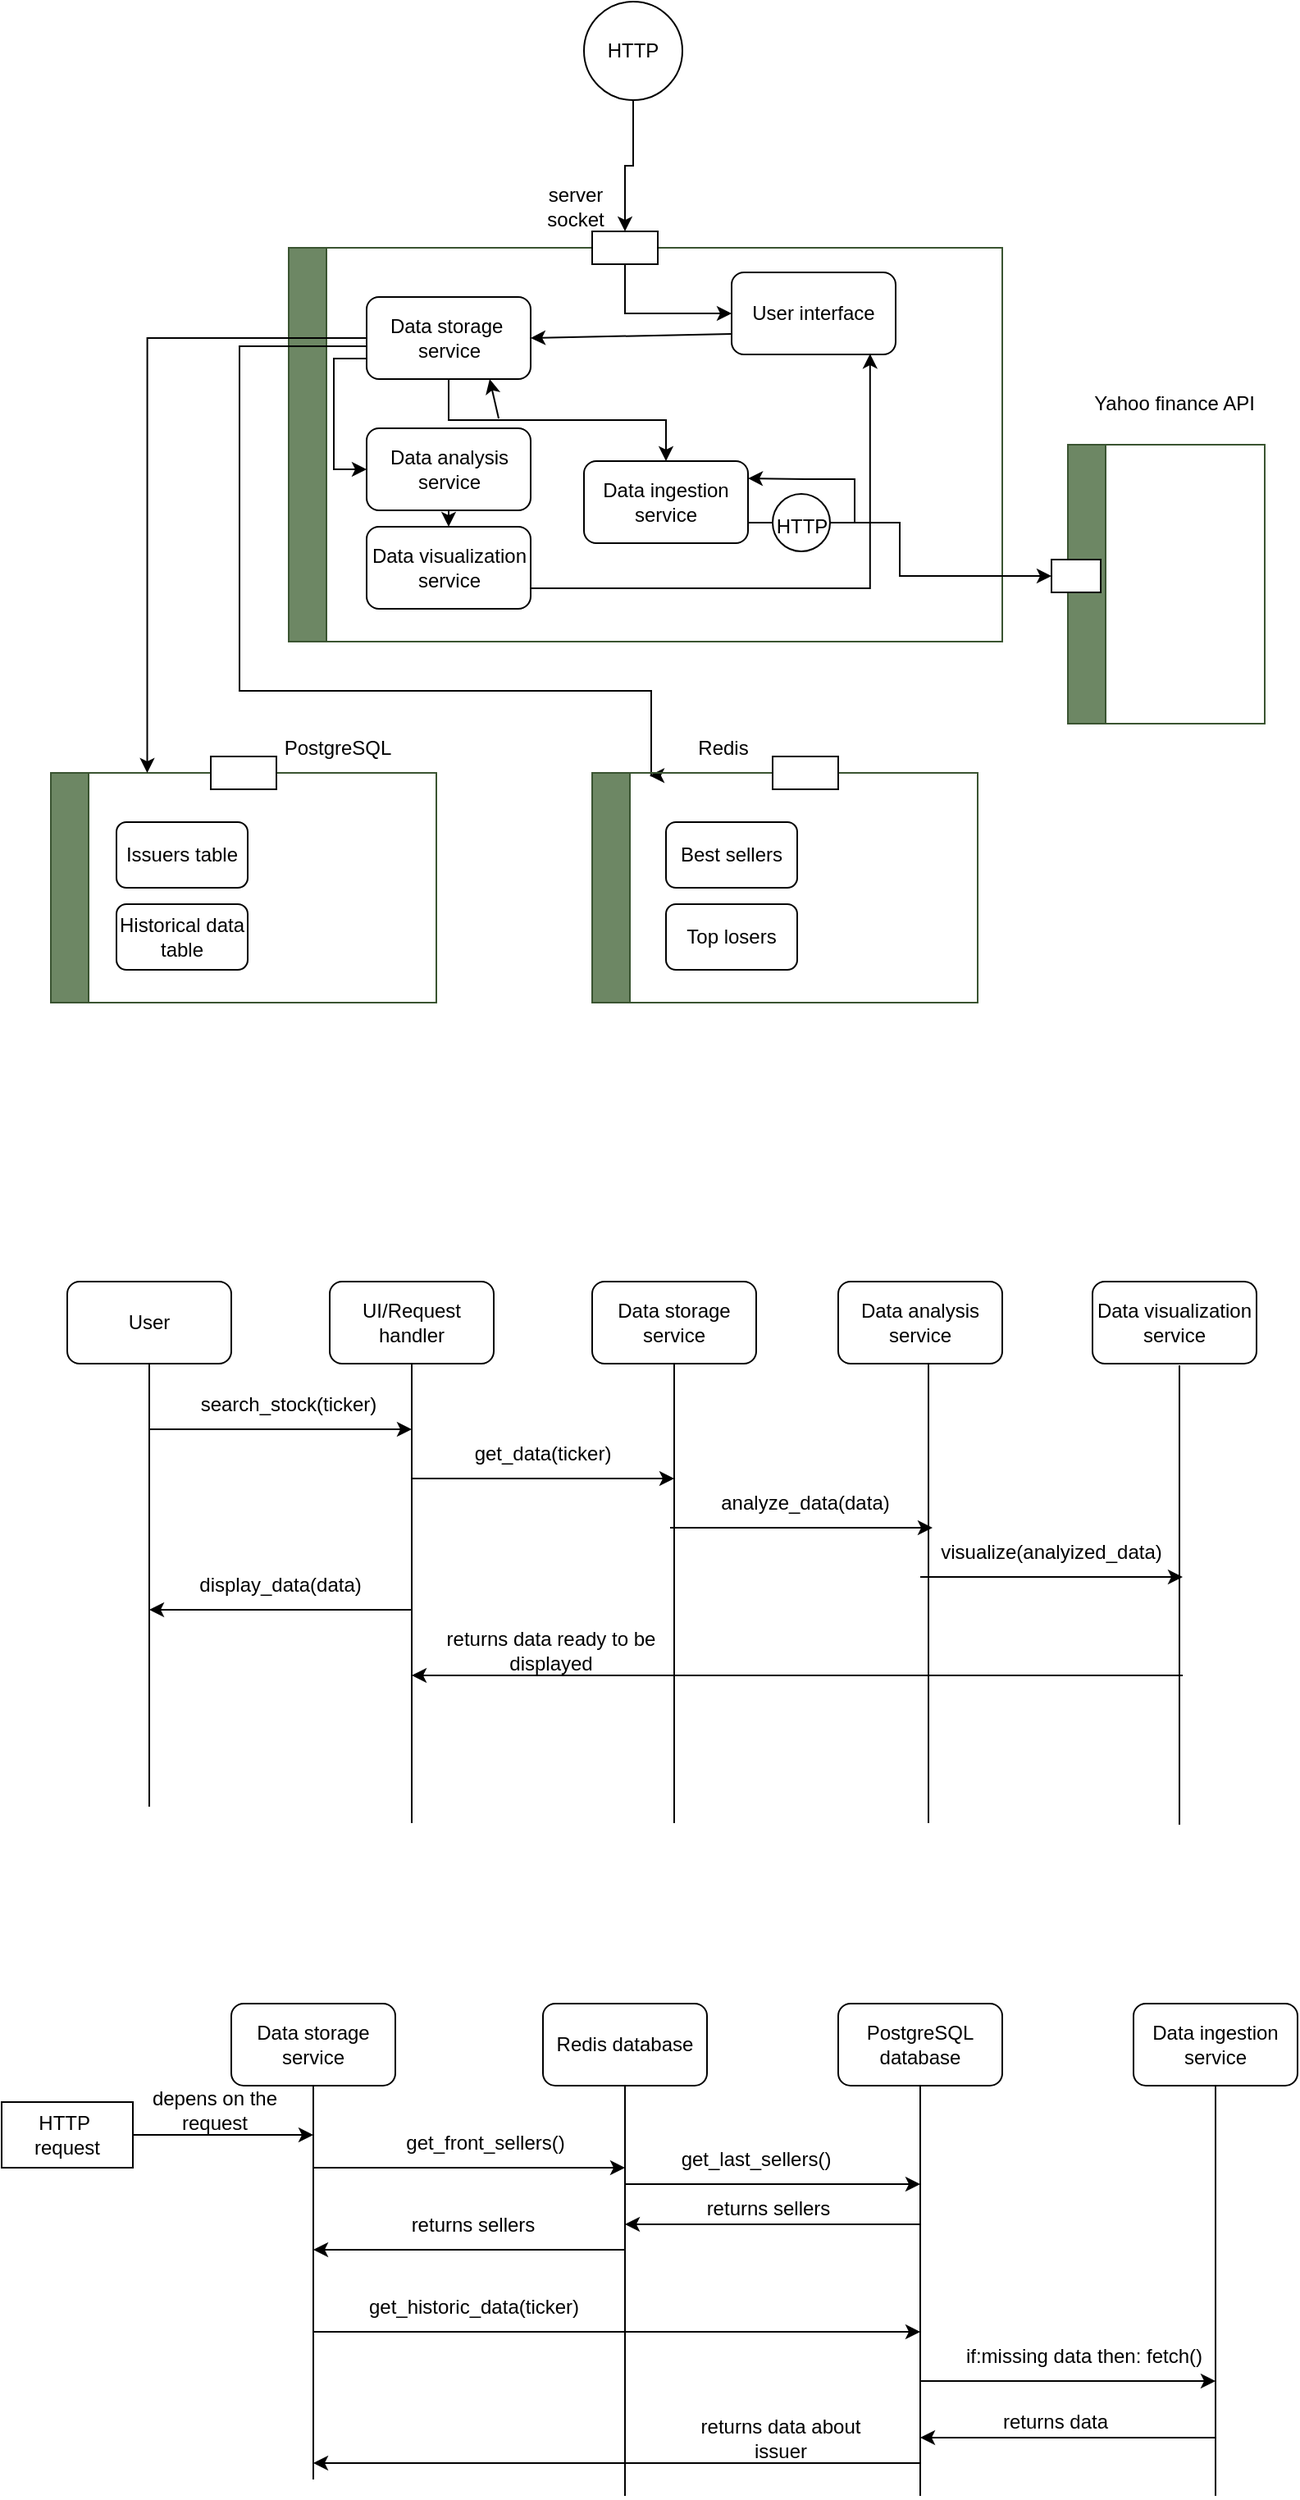 <mxfile version="24.8.6">
  <diagram name="Page-1" id="2GgYjxKg8fthBnxhSmMo">
    <mxGraphModel dx="1050" dy="565" grid="1" gridSize="10" guides="1" tooltips="1" connect="1" arrows="1" fold="1" page="1" pageScale="1" pageWidth="850" pageHeight="1100" math="0" shadow="0">
      <root>
        <mxCell id="0" />
        <mxCell id="1" parent="0" />
        <mxCell id="MggVkjKiFX7NHNyGW4GG-12" style="edgeStyle=orthogonalEdgeStyle;rounded=0;orthogonalLoop=1;jettySize=auto;html=1;exitX=0.5;exitY=1;exitDx=0;exitDy=0;entryX=0.5;entryY=0;entryDx=0;entryDy=0;" edge="1" parent="1" source="MggVkjKiFX7NHNyGW4GG-1" target="MggVkjKiFX7NHNyGW4GG-7">
          <mxGeometry relative="1" as="geometry" />
        </mxCell>
        <mxCell id="MggVkjKiFX7NHNyGW4GG-1" value="" style="ellipse;whiteSpace=wrap;html=1;aspect=fixed;" vertex="1" parent="1">
          <mxGeometry x="365" y="360" width="60" height="60" as="geometry" />
        </mxCell>
        <mxCell id="MggVkjKiFX7NHNyGW4GG-2" value="HTTP" style="text;html=1;align=center;verticalAlign=middle;whiteSpace=wrap;rounded=0;" vertex="1" parent="1">
          <mxGeometry x="365" y="375" width="60" height="30" as="geometry" />
        </mxCell>
        <mxCell id="MggVkjKiFX7NHNyGW4GG-4" value="" style="swimlane;horizontal=0;whiteSpace=wrap;html=1;fillColor=#6d8764;fontColor=#ffffff;strokeColor=#3A5431;" vertex="1" parent="1">
          <mxGeometry x="185" y="510" width="435" height="240" as="geometry" />
        </mxCell>
        <mxCell id="MggVkjKiFX7NHNyGW4GG-10" value="Data ingestion&lt;div&gt;service&lt;/div&gt;" style="rounded=1;whiteSpace=wrap;html=1;" vertex="1" parent="MggVkjKiFX7NHNyGW4GG-4">
          <mxGeometry x="180" y="130" width="100" height="50" as="geometry" />
        </mxCell>
        <mxCell id="MggVkjKiFX7NHNyGW4GG-23" style="edgeStyle=orthogonalEdgeStyle;rounded=0;orthogonalLoop=1;jettySize=auto;html=1;exitX=0.5;exitY=1;exitDx=0;exitDy=0;entryX=0.5;entryY=0;entryDx=0;entryDy=0;" edge="1" parent="MggVkjKiFX7NHNyGW4GG-4" source="MggVkjKiFX7NHNyGW4GG-16" target="MggVkjKiFX7NHNyGW4GG-10">
          <mxGeometry relative="1" as="geometry" />
        </mxCell>
        <mxCell id="MggVkjKiFX7NHNyGW4GG-45" style="edgeStyle=orthogonalEdgeStyle;rounded=0;orthogonalLoop=1;jettySize=auto;html=1;exitX=0;exitY=0.5;exitDx=0;exitDy=0;" edge="1" parent="MggVkjKiFX7NHNyGW4GG-4" source="MggVkjKiFX7NHNyGW4GG-16">
          <mxGeometry relative="1" as="geometry">
            <mxPoint x="220" y="321.6" as="targetPoint" />
            <Array as="points">
              <mxPoint x="48" y="60" />
              <mxPoint x="-30" y="60" />
              <mxPoint x="-30" y="270" />
              <mxPoint x="221" y="270" />
            </Array>
          </mxGeometry>
        </mxCell>
        <mxCell id="MggVkjKiFX7NHNyGW4GG-56" style="edgeStyle=orthogonalEdgeStyle;rounded=0;orthogonalLoop=1;jettySize=auto;html=1;exitX=0;exitY=0.75;exitDx=0;exitDy=0;entryX=0;entryY=0.5;entryDx=0;entryDy=0;" edge="1" parent="MggVkjKiFX7NHNyGW4GG-4" source="MggVkjKiFX7NHNyGW4GG-16" target="MggVkjKiFX7NHNyGW4GG-54">
          <mxGeometry relative="1" as="geometry" />
        </mxCell>
        <mxCell id="MggVkjKiFX7NHNyGW4GG-16" value="Data storage&amp;nbsp;&lt;div&gt;service&lt;/div&gt;" style="rounded=1;whiteSpace=wrap;html=1;" vertex="1" parent="MggVkjKiFX7NHNyGW4GG-4">
          <mxGeometry x="47.5" y="30" width="100" height="50" as="geometry" />
        </mxCell>
        <mxCell id="MggVkjKiFX7NHNyGW4GG-17" value="Data visualization&lt;div&gt;service&lt;/div&gt;" style="rounded=1;whiteSpace=wrap;html=1;" vertex="1" parent="MggVkjKiFX7NHNyGW4GG-4">
          <mxGeometry x="47.5" y="170" width="100" height="50" as="geometry" />
        </mxCell>
        <mxCell id="MggVkjKiFX7NHNyGW4GG-35" style="edgeStyle=orthogonalEdgeStyle;rounded=0;orthogonalLoop=1;jettySize=auto;html=1;exitX=0.5;exitY=1;exitDx=0;exitDy=0;entryX=0;entryY=0.5;entryDx=0;entryDy=0;" edge="1" parent="MggVkjKiFX7NHNyGW4GG-4" source="MggVkjKiFX7NHNyGW4GG-7" target="MggVkjKiFX7NHNyGW4GG-29">
          <mxGeometry relative="1" as="geometry" />
        </mxCell>
        <mxCell id="MggVkjKiFX7NHNyGW4GG-7" value="" style="rounded=0;whiteSpace=wrap;html=1;" vertex="1" parent="MggVkjKiFX7NHNyGW4GG-4">
          <mxGeometry x="185" y="-10" width="40" height="20" as="geometry" />
        </mxCell>
        <mxCell id="MggVkjKiFX7NHNyGW4GG-29" value="User interface" style="rounded=1;whiteSpace=wrap;html=1;" vertex="1" parent="MggVkjKiFX7NHNyGW4GG-4">
          <mxGeometry x="270" y="15" width="100" height="50" as="geometry" />
        </mxCell>
        <mxCell id="MggVkjKiFX7NHNyGW4GG-31" style="edgeStyle=orthogonalEdgeStyle;rounded=0;orthogonalLoop=1;jettySize=auto;html=1;exitX=1;exitY=0.75;exitDx=0;exitDy=0;entryX=0.844;entryY=0.992;entryDx=0;entryDy=0;entryPerimeter=0;" edge="1" parent="MggVkjKiFX7NHNyGW4GG-4" source="MggVkjKiFX7NHNyGW4GG-17" target="MggVkjKiFX7NHNyGW4GG-29">
          <mxGeometry relative="1" as="geometry" />
        </mxCell>
        <mxCell id="MggVkjKiFX7NHNyGW4GG-57" style="edgeStyle=orthogonalEdgeStyle;rounded=0;orthogonalLoop=1;jettySize=auto;html=1;exitX=0.5;exitY=1;exitDx=0;exitDy=0;entryX=0.5;entryY=0;entryDx=0;entryDy=0;" edge="1" parent="MggVkjKiFX7NHNyGW4GG-4" source="MggVkjKiFX7NHNyGW4GG-54" target="MggVkjKiFX7NHNyGW4GG-17">
          <mxGeometry relative="1" as="geometry" />
        </mxCell>
        <mxCell id="MggVkjKiFX7NHNyGW4GG-54" value="Data analysis&lt;div&gt;service&lt;/div&gt;" style="rounded=1;whiteSpace=wrap;html=1;" vertex="1" parent="MggVkjKiFX7NHNyGW4GG-4">
          <mxGeometry x="47.5" y="110" width="100" height="50" as="geometry" />
        </mxCell>
        <mxCell id="MggVkjKiFX7NHNyGW4GG-58" value="" style="endArrow=classic;html=1;rounded=0;entryX=1;entryY=0.5;entryDx=0;entryDy=0;exitX=0;exitY=0.75;exitDx=0;exitDy=0;" edge="1" parent="MggVkjKiFX7NHNyGW4GG-4" source="MggVkjKiFX7NHNyGW4GG-29" target="MggVkjKiFX7NHNyGW4GG-16">
          <mxGeometry width="50" height="50" relative="1" as="geometry">
            <mxPoint x="215" y="220" as="sourcePoint" />
            <mxPoint x="265" y="170" as="targetPoint" />
          </mxGeometry>
        </mxCell>
        <mxCell id="MggVkjKiFX7NHNyGW4GG-5" value="" style="swimlane;horizontal=0;whiteSpace=wrap;html=1;fillColor=#6d8764;strokeColor=#3A5431;fontColor=#ffffff;" vertex="1" parent="1">
          <mxGeometry x="40" y="830" width="235" height="140" as="geometry" />
        </mxCell>
        <mxCell id="MggVkjKiFX7NHNyGW4GG-8" value="" style="rounded=0;whiteSpace=wrap;html=1;" vertex="1" parent="MggVkjKiFX7NHNyGW4GG-5">
          <mxGeometry x="97.5" y="-10" width="40" height="20" as="geometry" />
        </mxCell>
        <mxCell id="MggVkjKiFX7NHNyGW4GG-38" value="Issuers table" style="rounded=1;whiteSpace=wrap;html=1;" vertex="1" parent="MggVkjKiFX7NHNyGW4GG-5">
          <mxGeometry x="40" y="30" width="80" height="40" as="geometry" />
        </mxCell>
        <mxCell id="MggVkjKiFX7NHNyGW4GG-39" value="Historical data table" style="rounded=1;whiteSpace=wrap;html=1;" vertex="1" parent="MggVkjKiFX7NHNyGW4GG-5">
          <mxGeometry x="40" y="80" width="80" height="40" as="geometry" />
        </mxCell>
        <mxCell id="MggVkjKiFX7NHNyGW4GG-6" value="" style="swimlane;horizontal=0;whiteSpace=wrap;html=1;fillColor=#6d8764;fontColor=#ffffff;strokeColor=#3A5431;" vertex="1" parent="1">
          <mxGeometry x="370" y="830" width="235" height="140" as="geometry" />
        </mxCell>
        <mxCell id="MggVkjKiFX7NHNyGW4GG-9" value="" style="rounded=0;whiteSpace=wrap;html=1;" vertex="1" parent="MggVkjKiFX7NHNyGW4GG-6">
          <mxGeometry x="110" y="-10" width="40" height="20" as="geometry" />
        </mxCell>
        <mxCell id="MggVkjKiFX7NHNyGW4GG-40" value="Best sellers" style="rounded=1;whiteSpace=wrap;html=1;" vertex="1" parent="MggVkjKiFX7NHNyGW4GG-6">
          <mxGeometry x="45" y="30" width="80" height="40" as="geometry" />
        </mxCell>
        <mxCell id="MggVkjKiFX7NHNyGW4GG-41" value="Top losers" style="rounded=1;whiteSpace=wrap;html=1;" vertex="1" parent="MggVkjKiFX7NHNyGW4GG-6">
          <mxGeometry x="45" y="80" width="80" height="40" as="geometry" />
        </mxCell>
        <mxCell id="MggVkjKiFX7NHNyGW4GG-11" value="server socket" style="text;html=1;align=center;verticalAlign=middle;whiteSpace=wrap;rounded=0;" vertex="1" parent="1">
          <mxGeometry x="330" y="470" width="60" height="30" as="geometry" />
        </mxCell>
        <mxCell id="MggVkjKiFX7NHNyGW4GG-24" style="edgeStyle=orthogonalEdgeStyle;rounded=0;orthogonalLoop=1;jettySize=auto;html=1;exitX=0;exitY=0.5;exitDx=0;exitDy=0;entryX=0.25;entryY=0;entryDx=0;entryDy=0;" edge="1" parent="1" source="MggVkjKiFX7NHNyGW4GG-16" target="MggVkjKiFX7NHNyGW4GG-5">
          <mxGeometry relative="1" as="geometry" />
        </mxCell>
        <mxCell id="MggVkjKiFX7NHNyGW4GG-32" value="PostgreSQL" style="text;html=1;align=center;verticalAlign=middle;whiteSpace=wrap;rounded=0;" vertex="1" parent="1">
          <mxGeometry x="185" y="800" width="60" height="30" as="geometry" />
        </mxCell>
        <mxCell id="MggVkjKiFX7NHNyGW4GG-33" value="Redis" style="text;html=1;align=center;verticalAlign=middle;whiteSpace=wrap;rounded=0;" vertex="1" parent="1">
          <mxGeometry x="420" y="800" width="60" height="30" as="geometry" />
        </mxCell>
        <mxCell id="MggVkjKiFX7NHNyGW4GG-34" value="" style="swimlane;horizontal=0;whiteSpace=wrap;html=1;fillColor=#6d8764;fontColor=#ffffff;strokeColor=#3A5431;" vertex="1" parent="1">
          <mxGeometry x="660" y="630" width="120" height="170" as="geometry" />
        </mxCell>
        <mxCell id="MggVkjKiFX7NHNyGW4GG-42" value="" style="rounded=0;whiteSpace=wrap;html=1;" vertex="1" parent="MggVkjKiFX7NHNyGW4GG-34">
          <mxGeometry x="-10" y="70" width="30" height="20" as="geometry" />
        </mxCell>
        <mxCell id="MggVkjKiFX7NHNyGW4GG-43" value="Yahoo finance API" style="text;html=1;align=center;verticalAlign=middle;whiteSpace=wrap;rounded=0;" vertex="1" parent="1">
          <mxGeometry x="660" y="590" width="130" height="30" as="geometry" />
        </mxCell>
        <mxCell id="MggVkjKiFX7NHNyGW4GG-46" style="edgeStyle=orthogonalEdgeStyle;rounded=0;orthogonalLoop=1;jettySize=auto;html=1;exitX=1;exitY=0.75;exitDx=0;exitDy=0;entryX=0;entryY=0.5;entryDx=0;entryDy=0;" edge="1" parent="1" source="MggVkjKiFX7NHNyGW4GG-10" target="MggVkjKiFX7NHNyGW4GG-42">
          <mxGeometry relative="1" as="geometry" />
        </mxCell>
        <mxCell id="MggVkjKiFX7NHNyGW4GG-47" value="" style="endArrow=classic;html=1;rounded=0;entryX=1;entryY=0.25;entryDx=0;entryDy=0;" edge="1" parent="1">
          <mxGeometry width="50" height="50" relative="1" as="geometry">
            <mxPoint x="530" y="678" as="sourcePoint" />
            <mxPoint x="465" y="650.5" as="targetPoint" />
            <Array as="points">
              <mxPoint x="530" y="651" />
              <mxPoint x="500" y="651" />
            </Array>
          </mxGeometry>
        </mxCell>
        <mxCell id="MggVkjKiFX7NHNyGW4GG-52" value="" style="ellipse;whiteSpace=wrap;html=1;aspect=fixed;" vertex="1" parent="1">
          <mxGeometry x="480" y="660" width="35" height="35" as="geometry" />
        </mxCell>
        <mxCell id="MggVkjKiFX7NHNyGW4GG-53" value="HTTP" style="text;html=1;align=center;verticalAlign=middle;whiteSpace=wrap;rounded=0;" vertex="1" parent="1">
          <mxGeometry x="487.5" y="675" width="20" height="10" as="geometry" />
        </mxCell>
        <mxCell id="MggVkjKiFX7NHNyGW4GG-55" value="" style="endArrow=classic;html=1;rounded=0;entryX=0.75;entryY=1;entryDx=0;entryDy=0;" edge="1" parent="1" target="MggVkjKiFX7NHNyGW4GG-16">
          <mxGeometry width="50" height="50" relative="1" as="geometry">
            <mxPoint x="313" y="614" as="sourcePoint" />
            <mxPoint x="450" y="584" as="targetPoint" />
          </mxGeometry>
        </mxCell>
        <mxCell id="MggVkjKiFX7NHNyGW4GG-64" style="edgeStyle=orthogonalEdgeStyle;rounded=0;orthogonalLoop=1;jettySize=auto;html=1;exitX=0.5;exitY=1;exitDx=0;exitDy=0;endArrow=none;endFill=0;" edge="1" parent="1" source="MggVkjKiFX7NHNyGW4GG-59">
          <mxGeometry relative="1" as="geometry">
            <mxPoint x="100" y="1460" as="targetPoint" />
          </mxGeometry>
        </mxCell>
        <mxCell id="MggVkjKiFX7NHNyGW4GG-59" value="User" style="rounded=1;whiteSpace=wrap;html=1;" vertex="1" parent="1">
          <mxGeometry x="50" y="1140" width="100" height="50" as="geometry" />
        </mxCell>
        <mxCell id="MggVkjKiFX7NHNyGW4GG-65" style="edgeStyle=orthogonalEdgeStyle;rounded=0;orthogonalLoop=1;jettySize=auto;html=1;exitX=0.5;exitY=1;exitDx=0;exitDy=0;endArrow=none;endFill=0;" edge="1" parent="1" source="MggVkjKiFX7NHNyGW4GG-60">
          <mxGeometry relative="1" as="geometry">
            <mxPoint x="260" y="1470" as="targetPoint" />
          </mxGeometry>
        </mxCell>
        <mxCell id="MggVkjKiFX7NHNyGW4GG-60" value="UI/Request handler" style="rounded=1;whiteSpace=wrap;html=1;" vertex="1" parent="1">
          <mxGeometry x="210" y="1140" width="100" height="50" as="geometry" />
        </mxCell>
        <mxCell id="MggVkjKiFX7NHNyGW4GG-66" style="edgeStyle=orthogonalEdgeStyle;rounded=0;orthogonalLoop=1;jettySize=auto;html=1;exitX=0.5;exitY=1;exitDx=0;exitDy=0;endArrow=none;endFill=0;" edge="1" parent="1" source="MggVkjKiFX7NHNyGW4GG-61">
          <mxGeometry relative="1" as="geometry">
            <mxPoint x="420" y="1470" as="targetPoint" />
          </mxGeometry>
        </mxCell>
        <mxCell id="MggVkjKiFX7NHNyGW4GG-61" value="Data storage&lt;div&gt;service&lt;/div&gt;" style="rounded=1;whiteSpace=wrap;html=1;" vertex="1" parent="1">
          <mxGeometry x="370" y="1140" width="100" height="50" as="geometry" />
        </mxCell>
        <mxCell id="MggVkjKiFX7NHNyGW4GG-62" value="Data analysis&lt;div&gt;service&lt;/div&gt;" style="rounded=1;whiteSpace=wrap;html=1;" vertex="1" parent="1">
          <mxGeometry x="520" y="1140" width="100" height="50" as="geometry" />
        </mxCell>
        <mxCell id="MggVkjKiFX7NHNyGW4GG-63" value="Data visualization&lt;div&gt;service&lt;/div&gt;" style="rounded=1;whiteSpace=wrap;html=1;" vertex="1" parent="1">
          <mxGeometry x="675" y="1140" width="100" height="50" as="geometry" />
        </mxCell>
        <mxCell id="MggVkjKiFX7NHNyGW4GG-68" style="edgeStyle=orthogonalEdgeStyle;rounded=0;orthogonalLoop=1;jettySize=auto;html=1;exitX=0.5;exitY=1;exitDx=0;exitDy=0;endArrow=none;endFill=0;" edge="1" parent="1">
          <mxGeometry relative="1" as="geometry">
            <mxPoint x="575" y="1470" as="targetPoint" />
            <mxPoint x="575" y="1190" as="sourcePoint" />
          </mxGeometry>
        </mxCell>
        <mxCell id="MggVkjKiFX7NHNyGW4GG-69" style="edgeStyle=orthogonalEdgeStyle;rounded=0;orthogonalLoop=1;jettySize=auto;html=1;exitX=0.5;exitY=1;exitDx=0;exitDy=0;endArrow=none;endFill=0;" edge="1" parent="1">
          <mxGeometry relative="1" as="geometry">
            <mxPoint x="728" y="1471" as="targetPoint" />
            <mxPoint x="728" y="1191" as="sourcePoint" />
          </mxGeometry>
        </mxCell>
        <mxCell id="MggVkjKiFX7NHNyGW4GG-70" value="" style="endArrow=classic;html=1;rounded=0;" edge="1" parent="1">
          <mxGeometry width="50" height="50" relative="1" as="geometry">
            <mxPoint x="100" y="1230" as="sourcePoint" />
            <mxPoint x="260" y="1230" as="targetPoint" />
          </mxGeometry>
        </mxCell>
        <mxCell id="MggVkjKiFX7NHNyGW4GG-71" value="search_stock(ticker)" style="text;html=1;align=center;verticalAlign=middle;whiteSpace=wrap;rounded=0;" vertex="1" parent="1">
          <mxGeometry x="130" y="1200" width="110" height="30" as="geometry" />
        </mxCell>
        <mxCell id="MggVkjKiFX7NHNyGW4GG-72" value="" style="endArrow=classic;html=1;rounded=0;" edge="1" parent="1">
          <mxGeometry width="50" height="50" relative="1" as="geometry">
            <mxPoint x="260" y="1260" as="sourcePoint" />
            <mxPoint x="420" y="1260" as="targetPoint" />
          </mxGeometry>
        </mxCell>
        <mxCell id="MggVkjKiFX7NHNyGW4GG-73" value="get_data(ticker)" style="text;html=1;align=center;verticalAlign=middle;whiteSpace=wrap;rounded=0;" vertex="1" parent="1">
          <mxGeometry x="310" y="1230" width="60" height="30" as="geometry" />
        </mxCell>
        <mxCell id="MggVkjKiFX7NHNyGW4GG-74" value="" style="endArrow=classic;html=1;rounded=0;" edge="1" parent="1">
          <mxGeometry width="50" height="50" relative="1" as="geometry">
            <mxPoint x="417.5" y="1290" as="sourcePoint" />
            <mxPoint x="577.5" y="1290" as="targetPoint" />
          </mxGeometry>
        </mxCell>
        <mxCell id="MggVkjKiFX7NHNyGW4GG-75" value="analyze_data(data)" style="text;html=1;align=center;verticalAlign=middle;whiteSpace=wrap;rounded=0;" vertex="1" parent="1">
          <mxGeometry x="470" y="1260" width="60" height="30" as="geometry" />
        </mxCell>
        <mxCell id="MggVkjKiFX7NHNyGW4GG-76" value="" style="endArrow=classic;html=1;rounded=0;" edge="1" parent="1">
          <mxGeometry width="50" height="50" relative="1" as="geometry">
            <mxPoint x="570" y="1320" as="sourcePoint" />
            <mxPoint x="730" y="1320" as="targetPoint" />
          </mxGeometry>
        </mxCell>
        <mxCell id="MggVkjKiFX7NHNyGW4GG-77" value="visualize(analyized_data)" style="text;html=1;align=center;verticalAlign=middle;whiteSpace=wrap;rounded=0;" vertex="1" parent="1">
          <mxGeometry x="620" y="1290" width="60" height="30" as="geometry" />
        </mxCell>
        <mxCell id="MggVkjKiFX7NHNyGW4GG-82" value="" style="endArrow=classic;html=1;rounded=0;" edge="1" parent="1">
          <mxGeometry width="50" height="50" relative="1" as="geometry">
            <mxPoint x="730" y="1380" as="sourcePoint" />
            <mxPoint x="260" y="1380" as="targetPoint" />
          </mxGeometry>
        </mxCell>
        <mxCell id="MggVkjKiFX7NHNyGW4GG-83" value="returns data ready to be displayed" style="text;html=1;align=center;verticalAlign=middle;whiteSpace=wrap;rounded=0;" vertex="1" parent="1">
          <mxGeometry x="280" y="1350" width="130" height="30" as="geometry" />
        </mxCell>
        <mxCell id="MggVkjKiFX7NHNyGW4GG-84" value="" style="endArrow=classic;html=1;rounded=0;" edge="1" parent="1">
          <mxGeometry width="50" height="50" relative="1" as="geometry">
            <mxPoint x="260" y="1340" as="sourcePoint" />
            <mxPoint x="100" y="1340" as="targetPoint" />
          </mxGeometry>
        </mxCell>
        <mxCell id="MggVkjKiFX7NHNyGW4GG-85" value="display_data(data)" style="text;html=1;align=center;verticalAlign=middle;whiteSpace=wrap;rounded=0;" vertex="1" parent="1">
          <mxGeometry x="150" y="1310" width="60" height="30" as="geometry" />
        </mxCell>
        <mxCell id="MggVkjKiFX7NHNyGW4GG-90" style="edgeStyle=orthogonalEdgeStyle;rounded=0;orthogonalLoop=1;jettySize=auto;html=1;exitX=0.5;exitY=1;exitDx=0;exitDy=0;endArrow=none;endFill=0;" edge="1" parent="1" source="MggVkjKiFX7NHNyGW4GG-86">
          <mxGeometry relative="1" as="geometry">
            <mxPoint x="200" y="1870" as="targetPoint" />
          </mxGeometry>
        </mxCell>
        <mxCell id="MggVkjKiFX7NHNyGW4GG-86" value="Data storage&lt;div&gt;service&lt;/div&gt;" style="rounded=1;whiteSpace=wrap;html=1;" vertex="1" parent="1">
          <mxGeometry x="150" y="1580" width="100" height="50" as="geometry" />
        </mxCell>
        <mxCell id="MggVkjKiFX7NHNyGW4GG-91" style="edgeStyle=orthogonalEdgeStyle;rounded=0;orthogonalLoop=1;jettySize=auto;html=1;exitX=0.5;exitY=1;exitDx=0;exitDy=0;endArrow=none;endFill=0;" edge="1" parent="1" source="MggVkjKiFX7NHNyGW4GG-87">
          <mxGeometry relative="1" as="geometry">
            <mxPoint x="390" y="1880" as="targetPoint" />
          </mxGeometry>
        </mxCell>
        <mxCell id="MggVkjKiFX7NHNyGW4GG-87" value="Redis database" style="rounded=1;whiteSpace=wrap;html=1;" vertex="1" parent="1">
          <mxGeometry x="340" y="1580" width="100" height="50" as="geometry" />
        </mxCell>
        <mxCell id="MggVkjKiFX7NHNyGW4GG-92" style="edgeStyle=orthogonalEdgeStyle;rounded=0;orthogonalLoop=1;jettySize=auto;html=1;exitX=0.5;exitY=1;exitDx=0;exitDy=0;endArrow=none;endFill=0;" edge="1" parent="1" source="MggVkjKiFX7NHNyGW4GG-88">
          <mxGeometry relative="1" as="geometry">
            <mxPoint x="570" y="1880" as="targetPoint" />
          </mxGeometry>
        </mxCell>
        <mxCell id="MggVkjKiFX7NHNyGW4GG-88" value="PostgreSQL&lt;div&gt;database&lt;/div&gt;" style="rounded=1;whiteSpace=wrap;html=1;" vertex="1" parent="1">
          <mxGeometry x="520" y="1580" width="100" height="50" as="geometry" />
        </mxCell>
        <mxCell id="MggVkjKiFX7NHNyGW4GG-89" value="Data ingestion&lt;div&gt;service&lt;/div&gt;" style="rounded=1;whiteSpace=wrap;html=1;" vertex="1" parent="1">
          <mxGeometry x="700" y="1580" width="100" height="50" as="geometry" />
        </mxCell>
        <mxCell id="MggVkjKiFX7NHNyGW4GG-93" style="edgeStyle=orthogonalEdgeStyle;rounded=0;orthogonalLoop=1;jettySize=auto;html=1;exitX=0.5;exitY=1;exitDx=0;exitDy=0;endArrow=none;endFill=0;" edge="1" parent="1" source="MggVkjKiFX7NHNyGW4GG-89">
          <mxGeometry relative="1" as="geometry">
            <mxPoint x="750" y="1880" as="targetPoint" />
            <mxPoint x="580" y="1640" as="sourcePoint" />
          </mxGeometry>
        </mxCell>
        <mxCell id="MggVkjKiFX7NHNyGW4GG-96" style="edgeStyle=orthogonalEdgeStyle;rounded=0;orthogonalLoop=1;jettySize=auto;html=1;" edge="1" parent="1" source="MggVkjKiFX7NHNyGW4GG-94">
          <mxGeometry relative="1" as="geometry">
            <mxPoint x="200" y="1660" as="targetPoint" />
          </mxGeometry>
        </mxCell>
        <mxCell id="MggVkjKiFX7NHNyGW4GG-94" value="HTTP&amp;nbsp;&lt;div&gt;request&lt;/div&gt;" style="rounded=0;whiteSpace=wrap;html=1;" vertex="1" parent="1">
          <mxGeometry x="10" y="1640" width="80" height="40" as="geometry" />
        </mxCell>
        <mxCell id="MggVkjKiFX7NHNyGW4GG-97" value="depens on the request" style="text;html=1;align=center;verticalAlign=middle;whiteSpace=wrap;rounded=0;" vertex="1" parent="1">
          <mxGeometry x="100" y="1630" width="80" height="30" as="geometry" />
        </mxCell>
        <mxCell id="MggVkjKiFX7NHNyGW4GG-98" value="" style="endArrow=classic;html=1;rounded=0;" edge="1" parent="1">
          <mxGeometry width="50" height="50" relative="1" as="geometry">
            <mxPoint x="200" y="1680" as="sourcePoint" />
            <mxPoint x="390" y="1680" as="targetPoint" />
          </mxGeometry>
        </mxCell>
        <mxCell id="MggVkjKiFX7NHNyGW4GG-99" value="" style="endArrow=classic;html=1;rounded=0;" edge="1" parent="1">
          <mxGeometry width="50" height="50" relative="1" as="geometry">
            <mxPoint x="200" y="1780" as="sourcePoint" />
            <mxPoint x="570" y="1780" as="targetPoint" />
          </mxGeometry>
        </mxCell>
        <mxCell id="MggVkjKiFX7NHNyGW4GG-100" value="" style="endArrow=classic;html=1;rounded=0;" edge="1" parent="1">
          <mxGeometry width="50" height="50" relative="1" as="geometry">
            <mxPoint x="390" y="1730" as="sourcePoint" />
            <mxPoint x="200" y="1730" as="targetPoint" />
          </mxGeometry>
        </mxCell>
        <mxCell id="MggVkjKiFX7NHNyGW4GG-103" value="get_front_sellers()" style="text;html=1;align=center;verticalAlign=middle;whiteSpace=wrap;rounded=0;" vertex="1" parent="1">
          <mxGeometry x="275" y="1650" width="60" height="30" as="geometry" />
        </mxCell>
        <mxCell id="MggVkjKiFX7NHNyGW4GG-105" value="returns sellers" style="text;html=1;align=center;verticalAlign=middle;whiteSpace=wrap;rounded=0;" vertex="1" parent="1">
          <mxGeometry x="255" y="1700" width="85" height="30" as="geometry" />
        </mxCell>
        <mxCell id="MggVkjKiFX7NHNyGW4GG-106" value="" style="endArrow=classic;html=1;rounded=0;" edge="1" parent="1">
          <mxGeometry width="50" height="50" relative="1" as="geometry">
            <mxPoint x="390" y="1690" as="sourcePoint" />
            <mxPoint x="570" y="1690" as="targetPoint" />
          </mxGeometry>
        </mxCell>
        <mxCell id="MggVkjKiFX7NHNyGW4GG-107" value="" style="endArrow=classic;html=1;rounded=0;" edge="1" parent="1">
          <mxGeometry width="50" height="50" relative="1" as="geometry">
            <mxPoint x="570" y="1714.5" as="sourcePoint" />
            <mxPoint x="390" y="1714.5" as="targetPoint" />
          </mxGeometry>
        </mxCell>
        <mxCell id="MggVkjKiFX7NHNyGW4GG-108" value="get_last_sellers()" style="text;html=1;align=center;verticalAlign=middle;whiteSpace=wrap;rounded=0;" vertex="1" parent="1">
          <mxGeometry x="440" y="1660" width="60" height="30" as="geometry" />
        </mxCell>
        <mxCell id="MggVkjKiFX7NHNyGW4GG-109" value="returns sellers" style="text;html=1;align=center;verticalAlign=middle;whiteSpace=wrap;rounded=0;" vertex="1" parent="1">
          <mxGeometry x="435" y="1690" width="85" height="30" as="geometry" />
        </mxCell>
        <mxCell id="MggVkjKiFX7NHNyGW4GG-111" value="get_historic_data(ticker)" style="text;html=1;align=center;verticalAlign=middle;whiteSpace=wrap;rounded=0;" vertex="1" parent="1">
          <mxGeometry x="267.5" y="1750" width="60" height="30" as="geometry" />
        </mxCell>
        <mxCell id="MggVkjKiFX7NHNyGW4GG-112" value="" style="endArrow=classic;html=1;rounded=0;" edge="1" parent="1">
          <mxGeometry width="50" height="50" relative="1" as="geometry">
            <mxPoint x="570" y="1860" as="sourcePoint" />
            <mxPoint x="200" y="1860" as="targetPoint" />
          </mxGeometry>
        </mxCell>
        <mxCell id="MggVkjKiFX7NHNyGW4GG-113" value="returns data about issuer" style="text;html=1;align=center;verticalAlign=middle;whiteSpace=wrap;rounded=0;" vertex="1" parent="1">
          <mxGeometry x="420" y="1830" width="130" height="30" as="geometry" />
        </mxCell>
        <mxCell id="MggVkjKiFX7NHNyGW4GG-114" value="" style="endArrow=classic;html=1;rounded=0;" edge="1" parent="1">
          <mxGeometry width="50" height="50" relative="1" as="geometry">
            <mxPoint x="570" y="1810" as="sourcePoint" />
            <mxPoint x="750" y="1810" as="targetPoint" />
          </mxGeometry>
        </mxCell>
        <mxCell id="MggVkjKiFX7NHNyGW4GG-116" value="if:missing data then: fetch()" style="text;html=1;align=center;verticalAlign=middle;whiteSpace=wrap;rounded=0;" vertex="1" parent="1">
          <mxGeometry x="590" y="1780" width="160" height="30" as="geometry" />
        </mxCell>
        <mxCell id="MggVkjKiFX7NHNyGW4GG-117" value="" style="endArrow=classic;html=1;rounded=0;" edge="1" parent="1">
          <mxGeometry width="50" height="50" relative="1" as="geometry">
            <mxPoint x="750" y="1844.5" as="sourcePoint" />
            <mxPoint x="570" y="1844.5" as="targetPoint" />
          </mxGeometry>
        </mxCell>
        <mxCell id="MggVkjKiFX7NHNyGW4GG-118" value="returns data" style="text;html=1;align=center;verticalAlign=middle;whiteSpace=wrap;rounded=0;" vertex="1" parent="1">
          <mxGeometry x="590" y="1820" width="125" height="30" as="geometry" />
        </mxCell>
      </root>
    </mxGraphModel>
  </diagram>
</mxfile>
